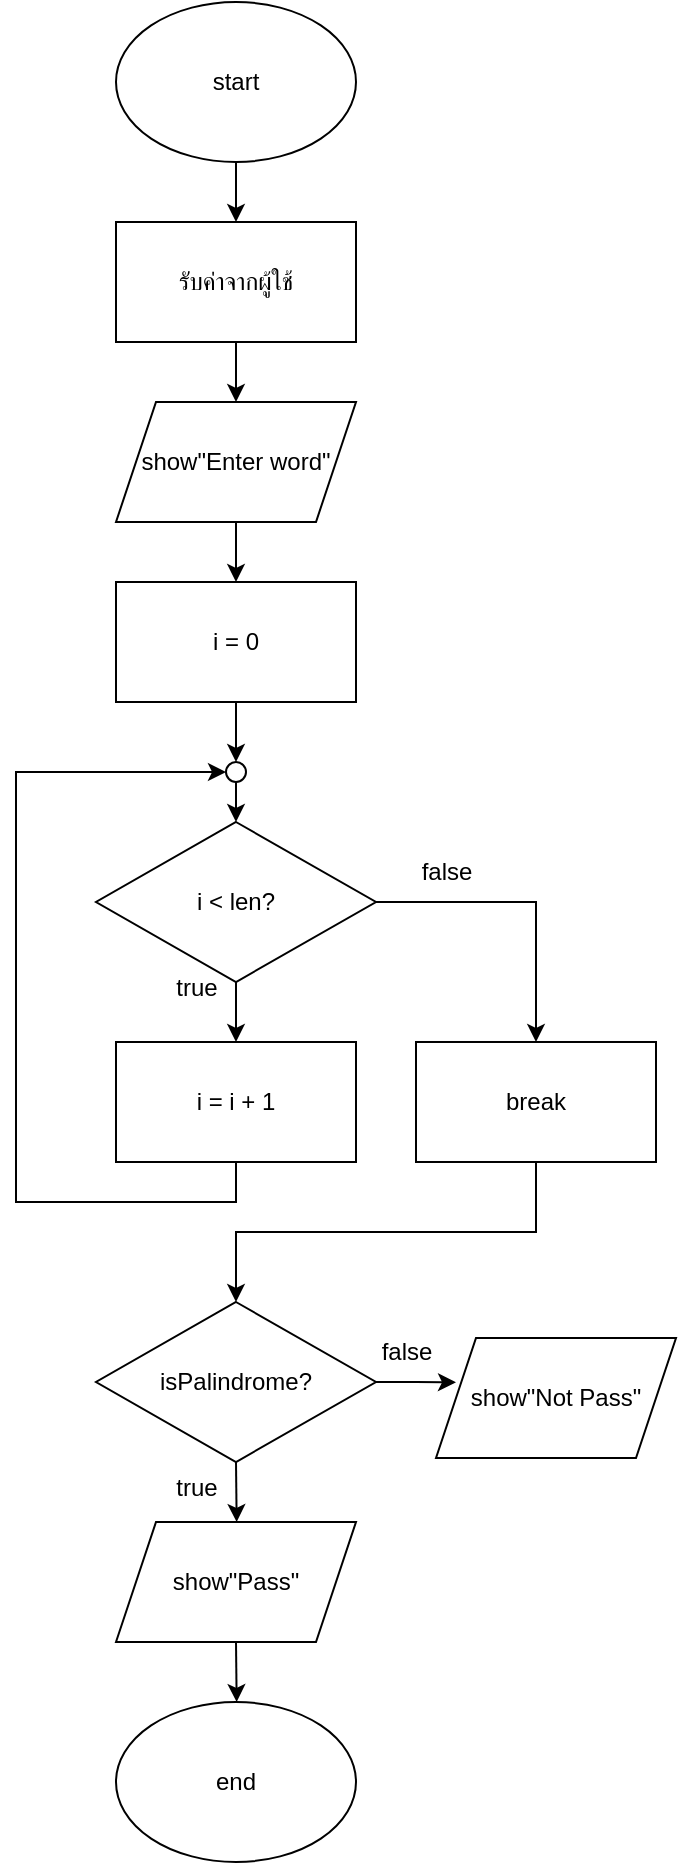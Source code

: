 <mxfile version="28.2.1">
  <diagram name="หน้า-1" id="bzJY3rwHP2wPNZe2Ftu6">
    <mxGraphModel dx="1188" dy="619" grid="1" gridSize="10" guides="1" tooltips="1" connect="1" arrows="1" fold="1" page="1" pageScale="1" pageWidth="827" pageHeight="1169" math="0" shadow="0">
      <root>
        <mxCell id="0" />
        <mxCell id="1" parent="0" />
        <mxCell id="LWPS1cSKViUym27Buit4-2" style="edgeStyle=orthogonalEdgeStyle;rounded=0;orthogonalLoop=1;jettySize=auto;html=1;exitX=0.5;exitY=1;exitDx=0;exitDy=0;" edge="1" parent="1" source="LWPS1cSKViUym27Buit4-1">
          <mxGeometry relative="1" as="geometry">
            <mxPoint x="400" y="140" as="targetPoint" />
          </mxGeometry>
        </mxCell>
        <mxCell id="LWPS1cSKViUym27Buit4-1" value="start" style="ellipse;whiteSpace=wrap;html=1;" vertex="1" parent="1">
          <mxGeometry x="340" y="30" width="120" height="80" as="geometry" />
        </mxCell>
        <mxCell id="LWPS1cSKViUym27Buit4-4" style="edgeStyle=orthogonalEdgeStyle;rounded=0;orthogonalLoop=1;jettySize=auto;html=1;exitX=0.5;exitY=1;exitDx=0;exitDy=0;" edge="1" parent="1" source="LWPS1cSKViUym27Buit4-3">
          <mxGeometry relative="1" as="geometry">
            <mxPoint x="400" y="230" as="targetPoint" />
          </mxGeometry>
        </mxCell>
        <mxCell id="LWPS1cSKViUym27Buit4-3" value="รับค่าจากผู้ใช้" style="rounded=0;whiteSpace=wrap;html=1;" vertex="1" parent="1">
          <mxGeometry x="340" y="140" width="120" height="60" as="geometry" />
        </mxCell>
        <mxCell id="LWPS1cSKViUym27Buit4-6" style="edgeStyle=orthogonalEdgeStyle;rounded=0;orthogonalLoop=1;jettySize=auto;html=1;exitX=0.5;exitY=1;exitDx=0;exitDy=0;" edge="1" parent="1" source="LWPS1cSKViUym27Buit4-5">
          <mxGeometry relative="1" as="geometry">
            <mxPoint x="400" y="320" as="targetPoint" />
          </mxGeometry>
        </mxCell>
        <mxCell id="LWPS1cSKViUym27Buit4-5" value="&lt;div style=&quot;text-align: start;&quot;&gt;&lt;span style=&quot;background-color: transparent; color: light-dark(rgb(0, 0, 0), rgb(255, 255, 255));&quot;&gt;show&quot;Enter word&lt;/span&gt;&lt;span style=&quot;background-color: transparent; color: light-dark(rgb(0, 0, 0), rgb(255, 255, 255));&quot;&gt;&quot;&lt;/span&gt;&lt;/div&gt;" style="shape=parallelogram;perimeter=parallelogramPerimeter;whiteSpace=wrap;html=1;fixedSize=1;" vertex="1" parent="1">
          <mxGeometry x="340" y="230" width="120" height="60" as="geometry" />
        </mxCell>
        <mxCell id="LWPS1cSKViUym27Buit4-11" style="edgeStyle=orthogonalEdgeStyle;rounded=0;orthogonalLoop=1;jettySize=auto;html=1;exitX=0.5;exitY=1;exitDx=0;exitDy=0;" edge="1" parent="1" source="LWPS1cSKViUym27Buit4-8">
          <mxGeometry relative="1" as="geometry">
            <mxPoint x="400" y="410" as="targetPoint" />
          </mxGeometry>
        </mxCell>
        <mxCell id="LWPS1cSKViUym27Buit4-8" value="i = 0" style="rounded=0;whiteSpace=wrap;html=1;" vertex="1" parent="1">
          <mxGeometry x="340" y="320" width="120" height="60" as="geometry" />
        </mxCell>
        <mxCell id="LWPS1cSKViUym27Buit4-13" style="edgeStyle=orthogonalEdgeStyle;rounded=0;orthogonalLoop=1;jettySize=auto;html=1;exitX=0.5;exitY=1;exitDx=0;exitDy=0;" edge="1" parent="1" source="LWPS1cSKViUym27Buit4-12">
          <mxGeometry relative="1" as="geometry">
            <mxPoint x="400" y="550" as="targetPoint" />
          </mxGeometry>
        </mxCell>
        <mxCell id="LWPS1cSKViUym27Buit4-30" style="edgeStyle=orthogonalEdgeStyle;rounded=0;orthogonalLoop=1;jettySize=auto;html=1;exitX=1;exitY=0.5;exitDx=0;exitDy=0;entryX=0.5;entryY=0;entryDx=0;entryDy=0;" edge="1" parent="1" source="LWPS1cSKViUym27Buit4-12" target="LWPS1cSKViUym27Buit4-29">
          <mxGeometry relative="1" as="geometry" />
        </mxCell>
        <mxCell id="LWPS1cSKViUym27Buit4-12" value="i &amp;lt; len?" style="rhombus;whiteSpace=wrap;html=1;" vertex="1" parent="1">
          <mxGeometry x="330" y="440" width="140" height="80" as="geometry" />
        </mxCell>
        <mxCell id="LWPS1cSKViUym27Buit4-15" style="edgeStyle=orthogonalEdgeStyle;rounded=0;orthogonalLoop=1;jettySize=auto;html=1;exitX=0.5;exitY=1;exitDx=0;exitDy=0;entryX=0.5;entryY=0;entryDx=0;entryDy=0;" edge="1" parent="1" source="LWPS1cSKViUym27Buit4-14" target="LWPS1cSKViUym27Buit4-12">
          <mxGeometry relative="1" as="geometry" />
        </mxCell>
        <mxCell id="LWPS1cSKViUym27Buit4-14" value="" style="ellipse;whiteSpace=wrap;html=1;aspect=fixed;" vertex="1" parent="1">
          <mxGeometry x="395" y="410" width="10" height="10" as="geometry" />
        </mxCell>
        <mxCell id="LWPS1cSKViUym27Buit4-16" value="true" style="text;html=1;align=center;verticalAlign=middle;resizable=0;points=[];autosize=1;strokeColor=none;fillColor=none;" vertex="1" parent="1">
          <mxGeometry x="360" y="508" width="40" height="30" as="geometry" />
        </mxCell>
        <mxCell id="LWPS1cSKViUym27Buit4-19" value="false" style="text;html=1;align=center;verticalAlign=middle;resizable=0;points=[];autosize=1;strokeColor=none;fillColor=none;" vertex="1" parent="1">
          <mxGeometry x="480" y="450" width="50" height="30" as="geometry" />
        </mxCell>
        <mxCell id="LWPS1cSKViUym27Buit4-24" style="edgeStyle=orthogonalEdgeStyle;rounded=0;orthogonalLoop=1;jettySize=auto;html=1;exitX=1;exitY=0.5;exitDx=0;exitDy=0;" edge="1" parent="1" source="LWPS1cSKViUym27Buit4-21">
          <mxGeometry relative="1" as="geometry">
            <mxPoint x="510" y="720.167" as="targetPoint" />
          </mxGeometry>
        </mxCell>
        <mxCell id="LWPS1cSKViUym27Buit4-26" style="edgeStyle=orthogonalEdgeStyle;rounded=0;orthogonalLoop=1;jettySize=auto;html=1;exitX=0.5;exitY=1;exitDx=0;exitDy=0;" edge="1" parent="1" source="LWPS1cSKViUym27Buit4-21">
          <mxGeometry relative="1" as="geometry">
            <mxPoint x="400.333" y="790" as="targetPoint" />
          </mxGeometry>
        </mxCell>
        <mxCell id="LWPS1cSKViUym27Buit4-21" value="isPalindrome?" style="rhombus;whiteSpace=wrap;html=1;" vertex="1" parent="1">
          <mxGeometry x="330" y="680" width="140" height="80" as="geometry" />
        </mxCell>
        <mxCell id="LWPS1cSKViUym27Buit4-23" style="edgeStyle=orthogonalEdgeStyle;rounded=0;orthogonalLoop=1;jettySize=auto;html=1;exitX=0.5;exitY=1;exitDx=0;exitDy=0;entryX=0;entryY=0.5;entryDx=0;entryDy=0;" edge="1" parent="1" source="LWPS1cSKViUym27Buit4-22" target="LWPS1cSKViUym27Buit4-14">
          <mxGeometry relative="1" as="geometry">
            <Array as="points">
              <mxPoint x="400" y="630" />
              <mxPoint x="290" y="630" />
              <mxPoint x="290" y="415" />
            </Array>
          </mxGeometry>
        </mxCell>
        <mxCell id="LWPS1cSKViUym27Buit4-22" value="i = i + 1" style="rounded=0;whiteSpace=wrap;html=1;" vertex="1" parent="1">
          <mxGeometry x="340" y="550" width="120" height="60" as="geometry" />
        </mxCell>
        <mxCell id="LWPS1cSKViUym27Buit4-35" style="edgeStyle=orthogonalEdgeStyle;rounded=0;orthogonalLoop=1;jettySize=auto;html=1;exitX=0.5;exitY=1;exitDx=0;exitDy=0;" edge="1" parent="1" source="LWPS1cSKViUym27Buit4-27">
          <mxGeometry relative="1" as="geometry">
            <mxPoint x="400.333" y="880" as="targetPoint" />
          </mxGeometry>
        </mxCell>
        <mxCell id="LWPS1cSKViUym27Buit4-27" value="show&quot;Pass&quot;" style="shape=parallelogram;perimeter=parallelogramPerimeter;whiteSpace=wrap;html=1;fixedSize=1;" vertex="1" parent="1">
          <mxGeometry x="340" y="790" width="120" height="60" as="geometry" />
        </mxCell>
        <mxCell id="LWPS1cSKViUym27Buit4-31" style="edgeStyle=orthogonalEdgeStyle;rounded=0;orthogonalLoop=1;jettySize=auto;html=1;exitX=0.5;exitY=1;exitDx=0;exitDy=0;entryX=0.5;entryY=0;entryDx=0;entryDy=0;" edge="1" parent="1" source="LWPS1cSKViUym27Buit4-29" target="LWPS1cSKViUym27Buit4-21">
          <mxGeometry relative="1" as="geometry" />
        </mxCell>
        <mxCell id="LWPS1cSKViUym27Buit4-29" value="break" style="rounded=0;whiteSpace=wrap;html=1;" vertex="1" parent="1">
          <mxGeometry x="490" y="549.997" width="120" height="60" as="geometry" />
        </mxCell>
        <mxCell id="LWPS1cSKViUym27Buit4-32" value="true" style="text;html=1;align=center;verticalAlign=middle;resizable=0;points=[];autosize=1;strokeColor=none;fillColor=none;" vertex="1" parent="1">
          <mxGeometry x="360" y="758" width="40" height="30" as="geometry" />
        </mxCell>
        <mxCell id="LWPS1cSKViUym27Buit4-33" value="false" style="text;html=1;align=center;verticalAlign=middle;resizable=0;points=[];autosize=1;strokeColor=none;fillColor=none;" vertex="1" parent="1">
          <mxGeometry x="460" y="690" width="50" height="30" as="geometry" />
        </mxCell>
        <mxCell id="LWPS1cSKViUym27Buit4-34" value="show&quot;Not Pass&quot;" style="shape=parallelogram;perimeter=parallelogramPerimeter;whiteSpace=wrap;html=1;fixedSize=1;" vertex="1" parent="1">
          <mxGeometry x="500" y="698" width="120" height="60" as="geometry" />
        </mxCell>
        <mxCell id="LWPS1cSKViUym27Buit4-36" value="end" style="ellipse;whiteSpace=wrap;html=1;" vertex="1" parent="1">
          <mxGeometry x="340" y="880" width="120" height="80" as="geometry" />
        </mxCell>
      </root>
    </mxGraphModel>
  </diagram>
</mxfile>
